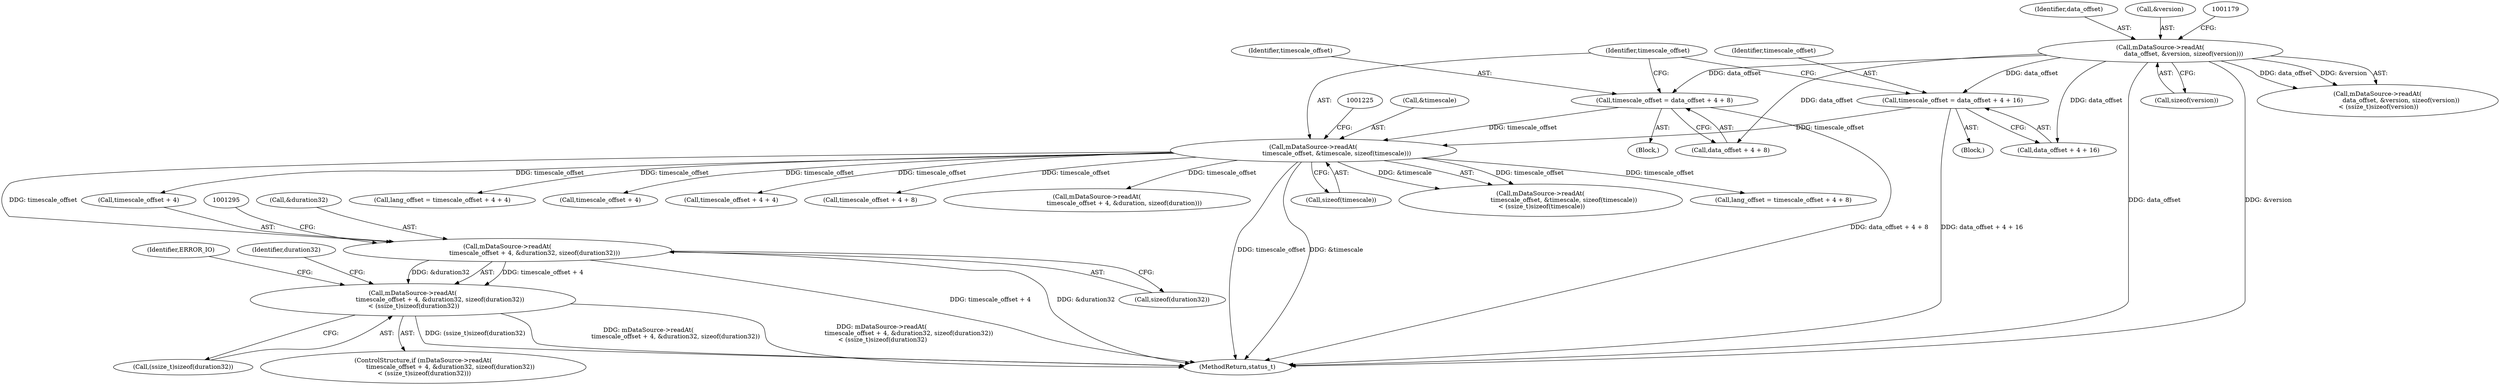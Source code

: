 digraph "0_Android_e7142a0703bc93f75e213e96ebc19000022afed9@API" {
"1001285" [label="(Call,mDataSource->readAt(\n                            timescale_offset + 4, &duration32, sizeof(duration32))\n < (ssize_t)sizeof(duration32))"];
"1001286" [label="(Call,mDataSource->readAt(\n                            timescale_offset + 4, &duration32, sizeof(duration32)))"];
"1001218" [label="(Call,mDataSource->readAt(\n                        timescale_offset, &timescale, sizeof(timescale)))"];
"1001191" [label="(Call,timescale_offset = data_offset + 4 + 16)"];
"1001172" [label="(Call,mDataSource->readAt(\n                        data_offset, &version, sizeof(version)))"];
"1001204" [label="(Call,timescale_offset = data_offset + 4 + 8)"];
"1001285" [label="(Call,mDataSource->readAt(\n                            timescale_offset + 4, &duration32, sizeof(duration32))\n < (ssize_t)sizeof(duration32))"];
"1001173" [label="(Identifier,data_offset)"];
"1001287" [label="(Call,timescale_offset + 4)"];
"1001303" [label="(Identifier,duration32)"];
"1001204" [label="(Call,timescale_offset = data_offset + 4 + 8)"];
"1001205" [label="(Identifier,timescale_offset)"];
"1001339" [label="(Call,timescale_offset + 4 + 8)"];
"1001190" [label="(Block,)"];
"1001256" [label="(Call,mDataSource->readAt(\n                            timescale_offset + 4, &duration, sizeof(duration)))"];
"1001219" [label="(Identifier,timescale_offset)"];
"1001300" [label="(Identifier,ERROR_IO)"];
"1001220" [label="(Call,&timescale)"];
"1001284" [label="(ControlStructure,if (mDataSource->readAt(\n                            timescale_offset + 4, &duration32, sizeof(duration32))\n < (ssize_t)sizeof(duration32)))"];
"1001191" [label="(Call,timescale_offset = data_offset + 4 + 16)"];
"1001292" [label="(Call,sizeof(duration32))"];
"1001222" [label="(Call,sizeof(timescale))"];
"1001192" [label="(Identifier,timescale_offset)"];
"1001217" [label="(Call,mDataSource->readAt(\n                        timescale_offset, &timescale, sizeof(timescale))\n < (ssize_t)sizeof(timescale))"];
"1001206" [label="(Call,data_offset + 4 + 8)"];
"1001171" [label="(Call,mDataSource->readAt(\n                        data_offset, &version, sizeof(version))\n < (ssize_t)sizeof(version))"];
"1001294" [label="(Call,(ssize_t)sizeof(duration32))"];
"1001290" [label="(Call,&duration32)"];
"1001337" [label="(Call,lang_offset = timescale_offset + 4 + 8)"];
"1001172" [label="(Call,mDataSource->readAt(\n                        data_offset, &version, sizeof(version)))"];
"1003275" [label="(MethodReturn,status_t)"];
"1001350" [label="(Call,lang_offset = timescale_offset + 4 + 4)"];
"1001257" [label="(Call,timescale_offset + 4)"];
"1001203" [label="(Block,)"];
"1001286" [label="(Call,mDataSource->readAt(\n                            timescale_offset + 4, &duration32, sizeof(duration32)))"];
"1001193" [label="(Call,data_offset + 4 + 16)"];
"1001352" [label="(Call,timescale_offset + 4 + 4)"];
"1001218" [label="(Call,mDataSource->readAt(\n                        timescale_offset, &timescale, sizeof(timescale)))"];
"1001176" [label="(Call,sizeof(version))"];
"1001174" [label="(Call,&version)"];
"1001285" -> "1001284"  [label="AST: "];
"1001285" -> "1001294"  [label="CFG: "];
"1001286" -> "1001285"  [label="AST: "];
"1001294" -> "1001285"  [label="AST: "];
"1001300" -> "1001285"  [label="CFG: "];
"1001303" -> "1001285"  [label="CFG: "];
"1001285" -> "1003275"  [label="DDG: mDataSource->readAt(\n                            timescale_offset + 4, &duration32, sizeof(duration32))"];
"1001285" -> "1003275"  [label="DDG: mDataSource->readAt(\n                            timescale_offset + 4, &duration32, sizeof(duration32))\n < (ssize_t)sizeof(duration32)"];
"1001285" -> "1003275"  [label="DDG: (ssize_t)sizeof(duration32)"];
"1001286" -> "1001285"  [label="DDG: timescale_offset + 4"];
"1001286" -> "1001285"  [label="DDG: &duration32"];
"1001286" -> "1001292"  [label="CFG: "];
"1001287" -> "1001286"  [label="AST: "];
"1001290" -> "1001286"  [label="AST: "];
"1001292" -> "1001286"  [label="AST: "];
"1001295" -> "1001286"  [label="CFG: "];
"1001286" -> "1003275"  [label="DDG: &duration32"];
"1001286" -> "1003275"  [label="DDG: timescale_offset + 4"];
"1001218" -> "1001286"  [label="DDG: timescale_offset"];
"1001218" -> "1001217"  [label="AST: "];
"1001218" -> "1001222"  [label="CFG: "];
"1001219" -> "1001218"  [label="AST: "];
"1001220" -> "1001218"  [label="AST: "];
"1001222" -> "1001218"  [label="AST: "];
"1001225" -> "1001218"  [label="CFG: "];
"1001218" -> "1003275"  [label="DDG: &timescale"];
"1001218" -> "1003275"  [label="DDG: timescale_offset"];
"1001218" -> "1001217"  [label="DDG: timescale_offset"];
"1001218" -> "1001217"  [label="DDG: &timescale"];
"1001191" -> "1001218"  [label="DDG: timescale_offset"];
"1001204" -> "1001218"  [label="DDG: timescale_offset"];
"1001218" -> "1001256"  [label="DDG: timescale_offset"];
"1001218" -> "1001257"  [label="DDG: timescale_offset"];
"1001218" -> "1001287"  [label="DDG: timescale_offset"];
"1001218" -> "1001337"  [label="DDG: timescale_offset"];
"1001218" -> "1001339"  [label="DDG: timescale_offset"];
"1001218" -> "1001350"  [label="DDG: timescale_offset"];
"1001218" -> "1001352"  [label="DDG: timescale_offset"];
"1001191" -> "1001190"  [label="AST: "];
"1001191" -> "1001193"  [label="CFG: "];
"1001192" -> "1001191"  [label="AST: "];
"1001193" -> "1001191"  [label="AST: "];
"1001219" -> "1001191"  [label="CFG: "];
"1001191" -> "1003275"  [label="DDG: data_offset + 4 + 16"];
"1001172" -> "1001191"  [label="DDG: data_offset"];
"1001172" -> "1001171"  [label="AST: "];
"1001172" -> "1001176"  [label="CFG: "];
"1001173" -> "1001172"  [label="AST: "];
"1001174" -> "1001172"  [label="AST: "];
"1001176" -> "1001172"  [label="AST: "];
"1001179" -> "1001172"  [label="CFG: "];
"1001172" -> "1003275"  [label="DDG: data_offset"];
"1001172" -> "1003275"  [label="DDG: &version"];
"1001172" -> "1001171"  [label="DDG: data_offset"];
"1001172" -> "1001171"  [label="DDG: &version"];
"1001172" -> "1001193"  [label="DDG: data_offset"];
"1001172" -> "1001204"  [label="DDG: data_offset"];
"1001172" -> "1001206"  [label="DDG: data_offset"];
"1001204" -> "1001203"  [label="AST: "];
"1001204" -> "1001206"  [label="CFG: "];
"1001205" -> "1001204"  [label="AST: "];
"1001206" -> "1001204"  [label="AST: "];
"1001219" -> "1001204"  [label="CFG: "];
"1001204" -> "1003275"  [label="DDG: data_offset + 4 + 8"];
}
